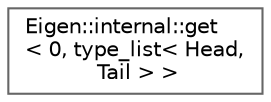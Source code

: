 digraph "类继承关系图"
{
 // LATEX_PDF_SIZE
  bgcolor="transparent";
  edge [fontname=Helvetica,fontsize=10,labelfontname=Helvetica,labelfontsize=10];
  node [fontname=Helvetica,fontsize=10,shape=box,height=0.2,width=0.4];
  rankdir="LR";
  Node0 [id="Node000000",label="Eigen::internal::get\l\< 0, type_list\< Head,\l Tail \> \>",height=0.2,width=0.4,color="grey40", fillcolor="white", style="filled",URL="$struct_eigen_1_1internal_1_1get_3_010_00_01type__list_3_01_head_00_01_tail_01_4_01_4.html",tooltip=" "];
}
